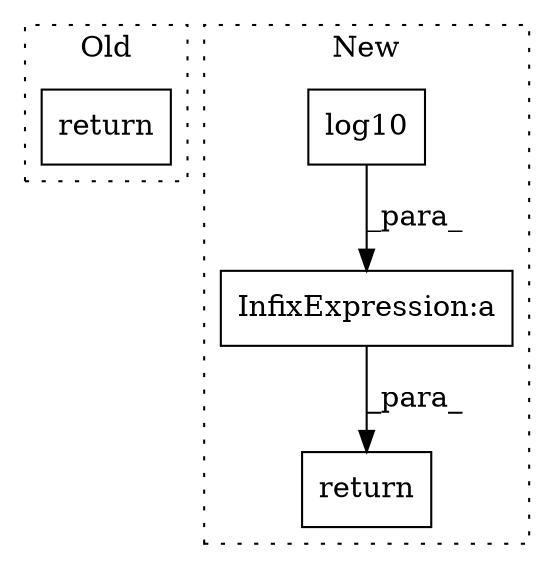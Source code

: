 digraph G {
subgraph cluster0 {
1 [label="return" a="41" s="1806" l="7" shape="box"];
label = "Old";
style="dotted";
}
subgraph cluster1 {
2 [label="log10" a="32" s="2008,2130" l="6,1" shape="box"];
3 [label="return" a="41" s="1991" l="7" shape="box"];
4 [label="InfixExpression:a" a="27" s="2000" l="3" shape="box"];
label = "New";
style="dotted";
}
2 -> 4 [label="_para_"];
4 -> 3 [label="_para_"];
}